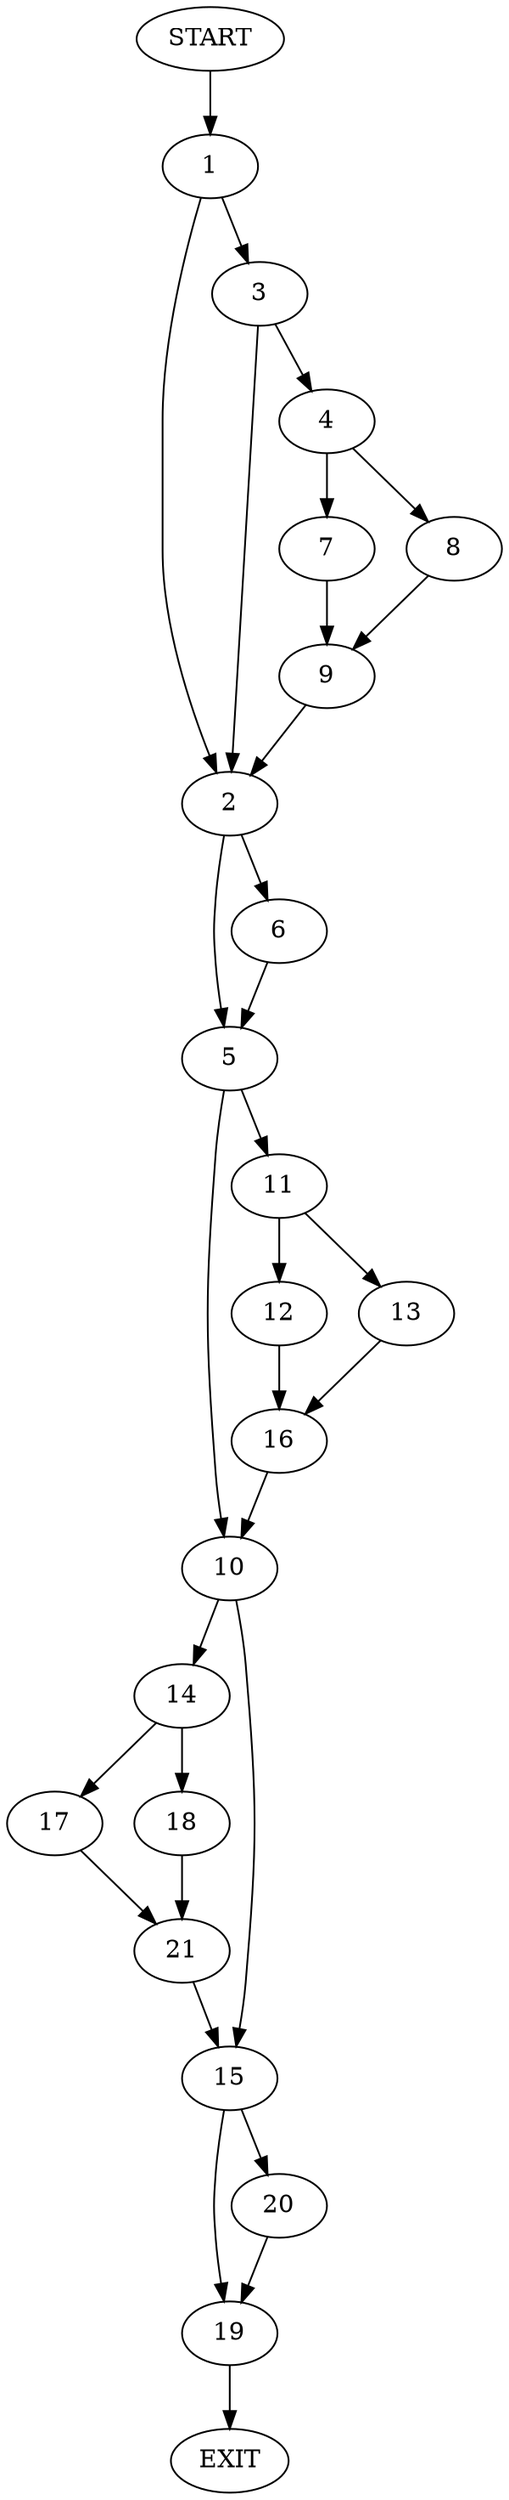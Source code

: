 digraph {
0 [label="START"]
22 [label="EXIT"]
0 -> 1
1 -> 2
1 -> 3
3 -> 2
3 -> 4
2 -> 5
2 -> 6
4 -> 7
4 -> 8
7 -> 9
8 -> 9
9 -> 2
6 -> 5
5 -> 10
5 -> 11
11 -> 12
11 -> 13
10 -> 14
10 -> 15
12 -> 16
13 -> 16
16 -> 10
14 -> 17
14 -> 18
15 -> 19
15 -> 20
17 -> 21
18 -> 21
21 -> 15
19 -> 22
20 -> 19
}
